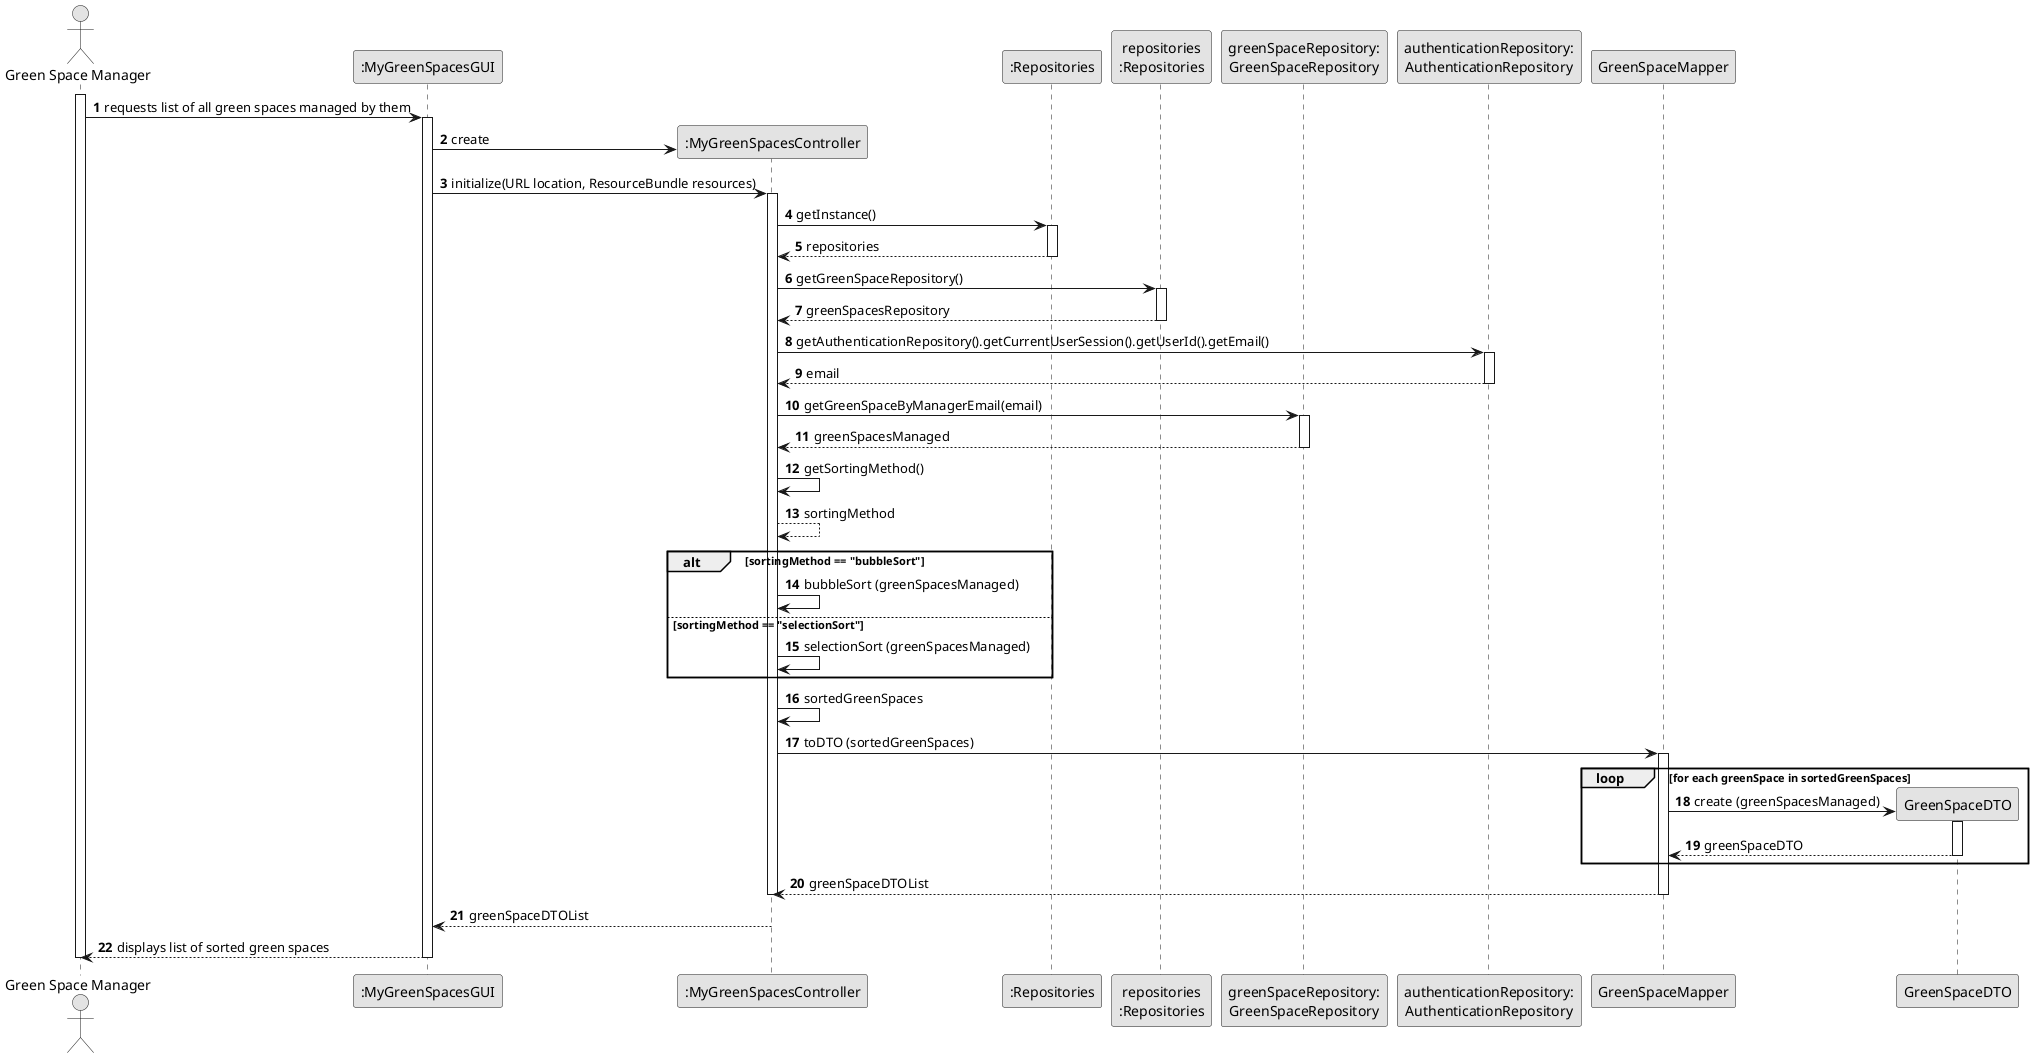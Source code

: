@startuml
skinparam monochrome true
skinparam packageStyle rectangle
skinparam shadowing false

autonumber

actor "Green Space Manager" as GSM
participant ":MyGreenSpacesGUI" as UI
participant ":MyGreenSpacesController" as CTRL
participant ":Repositories" as RepositorySingleton
participant "repositories\n:Repositories" as PLAT
participant "greenSpaceRepository:\nGreenSpaceRepository" as GreenSpaceRepository
participant "authenticationRepository:\nAuthenticationRepository" as AuthenticationRepository
participant "GreenSpaceMapper" as GreenSpaceMapper
participant "GreenSpaceDTO" as GreenSpaceDTO

activate GSM

    GSM -> UI : requests list of all green spaces managed by them

    activate UI

        UI -> CTRL** : create

        UI -> CTRL : initialize(URL location, ResourceBundle resources)
        activate CTRL

            CTRL -> RepositorySingleton : getInstance()
            activate RepositorySingleton

                RepositorySingleton --> CTRL: repositories
            deactivate RepositorySingleton

            CTRL -> PLAT : getGreenSpaceRepository()
            activate PLAT

                PLAT --> CTRL: greenSpacesRepository
            deactivate PLAT

            CTRL -> AuthenticationRepository : getAuthenticationRepository().getCurrentUserSession().getUserId().getEmail()
            activate AuthenticationRepository

                AuthenticationRepository --> CTRL : email
            deactivate AuthenticationRepository

            CTRL -> GreenSpaceRepository : getGreenSpaceByManagerEmail(email)
            activate GreenSpaceRepository

                GreenSpaceRepository --> CTRL : greenSpacesManaged
            deactivate GreenSpaceRepository

            CTRL -> CTRL : getSortingMethod()


                CTRL --> CTRL : sortingMethod
            
            alt sortingMethod == "bubbleSort"
                CTRL -> CTRL : bubbleSort (greenSpacesManaged)
            else sortingMethod == "selectionSort"
                CTRL -> CTRL : selectionSort (greenSpacesManaged)
            end

            CTRL -> CTRL : sortedGreenSpaces


            CTRL -> GreenSpaceMapper : toDTO (sortedGreenSpaces)
            activate GreenSpaceMapper

            loop for each greenSpace in sortedGreenSpaces
                GreenSpaceMapper -> GreenSpaceDTO** : create (greenSpacesManaged)
                activate GreenSpaceDTO

                    GreenSpaceDTO --> GreenSpaceMapper : greenSpaceDTO
                deactivate GreenSpaceDTO
            end

            GreenSpaceMapper --> CTRL : greenSpaceDTOList
            deactivate GreenSpaceMapper
            deactivate CTRL

            CTRL --> UI : greenSpaceDTOList
        deactivate CTRL

        UI --> GSM : displays list of sorted green spaces
    deactivate UI

deactivate GSM

@enduml